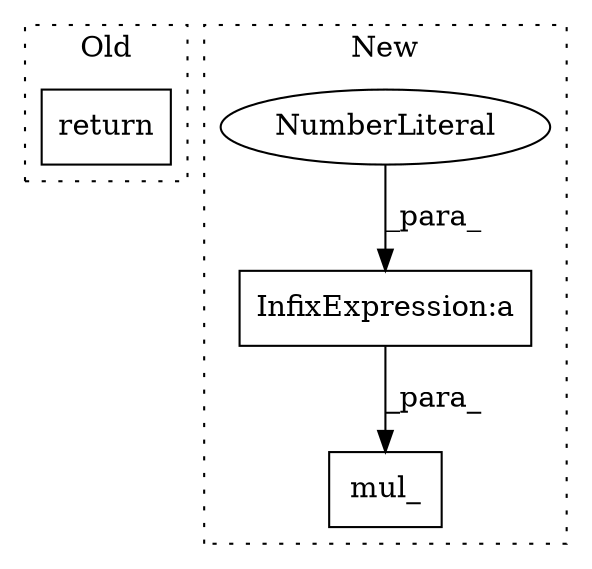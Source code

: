 digraph G {
subgraph cluster0 {
1 [label="return" a="41" s="693" l="7" shape="box"];
label = "Old";
style="dotted";
}
subgraph cluster1 {
2 [label="mul_" a="32" s="900,913" l="5,1" shape="box"];
3 [label="InfixExpression:a" a="27" s="908" l="3" shape="box"];
4 [label="NumberLiteral" a="34" s="905" l="3" shape="ellipse"];
label = "New";
style="dotted";
}
3 -> 2 [label="_para_"];
4 -> 3 [label="_para_"];
}